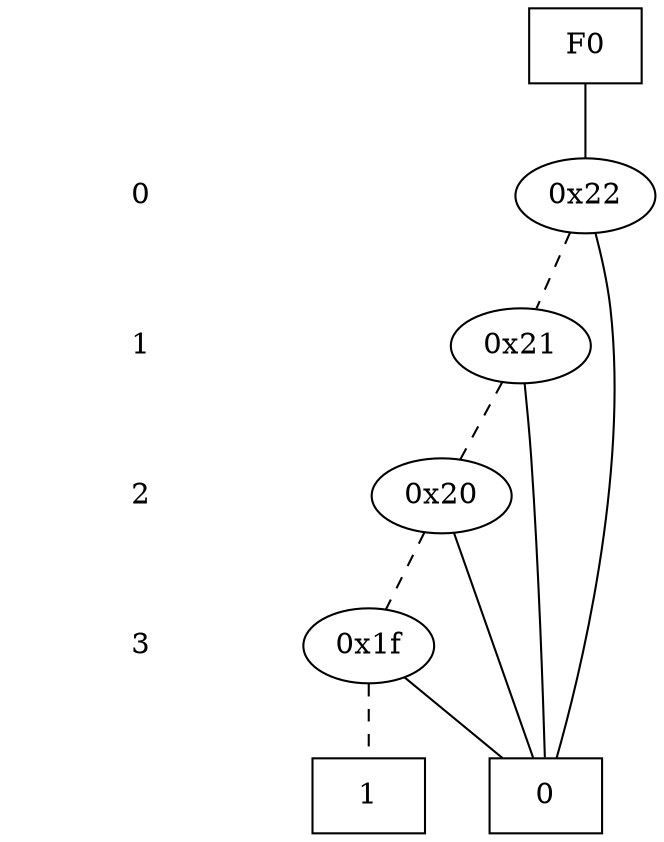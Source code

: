 digraph "DD" {
size = "7.5,10"
center = true;
edge [dir = none];
{ node [shape = plaintext];
  edge [style = invis];
  "CONST NODES" [style = invis];
" 0 " -> " 1 " -> " 2 " -> " 3 " -> "CONST NODES"; 
}
{ rank = same; node [shape = box]; edge [style = invis];
"F0"; }
{ rank = same; " 0 ";
"0x22";
}
{ rank = same; " 1 ";
"0x21";
}
{ rank = same; " 2 ";
"0x20";
}
{ rank = same; " 3 ";
"0x1f";
}
{ rank = same; "CONST NODES";
{ node [shape = box]; "0x11";
"0x10";
}
}
"F0" -> "0x22" [style = solid];
"0x22" -> "0x11";
"0x22" -> "0x21" [style = dashed];
"0x21" -> "0x11";
"0x21" -> "0x20" [style = dashed];
"0x20" -> "0x11";
"0x20" -> "0x1f" [style = dashed];
"0x1f" -> "0x11";
"0x1f" -> "0x10" [style = dashed];
"0x11" [label = "0"];
"0x10" [label = "1"];
}
